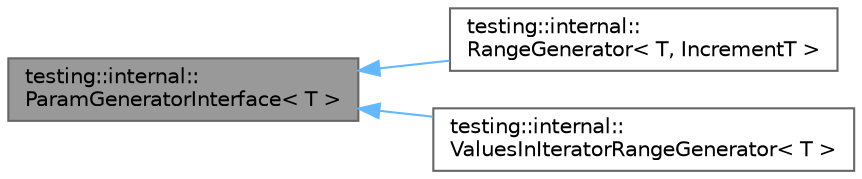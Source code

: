 digraph "testing::internal::ParamGeneratorInterface&lt; T &gt;"
{
 // LATEX_PDF_SIZE
  bgcolor="transparent";
  edge [fontname=Helvetica,fontsize=10,labelfontname=Helvetica,labelfontsize=10];
  node [fontname=Helvetica,fontsize=10,shape=box,height=0.2,width=0.4];
  rankdir="LR";
  Node1 [id="Node000001",label="testing::internal::\lParamGeneratorInterface\< T \>",height=0.2,width=0.4,color="gray40", fillcolor="grey60", style="filled", fontcolor="black",tooltip=" "];
  Node1 -> Node2 [id="edge1_Node000001_Node000002",dir="back",color="steelblue1",style="solid",tooltip=" "];
  Node2 [id="Node000002",label="testing::internal::\lRangeGenerator\< T, IncrementT \>",height=0.2,width=0.4,color="gray40", fillcolor="white", style="filled",URL="$classtesting_1_1internal_1_1RangeGenerator.html",tooltip=" "];
  Node1 -> Node3 [id="edge2_Node000001_Node000003",dir="back",color="steelblue1",style="solid",tooltip=" "];
  Node3 [id="Node000003",label="testing::internal::\lValuesInIteratorRangeGenerator\< T \>",height=0.2,width=0.4,color="gray40", fillcolor="white", style="filled",URL="$classtesting_1_1internal_1_1ValuesInIteratorRangeGenerator.html",tooltip=" "];
}
